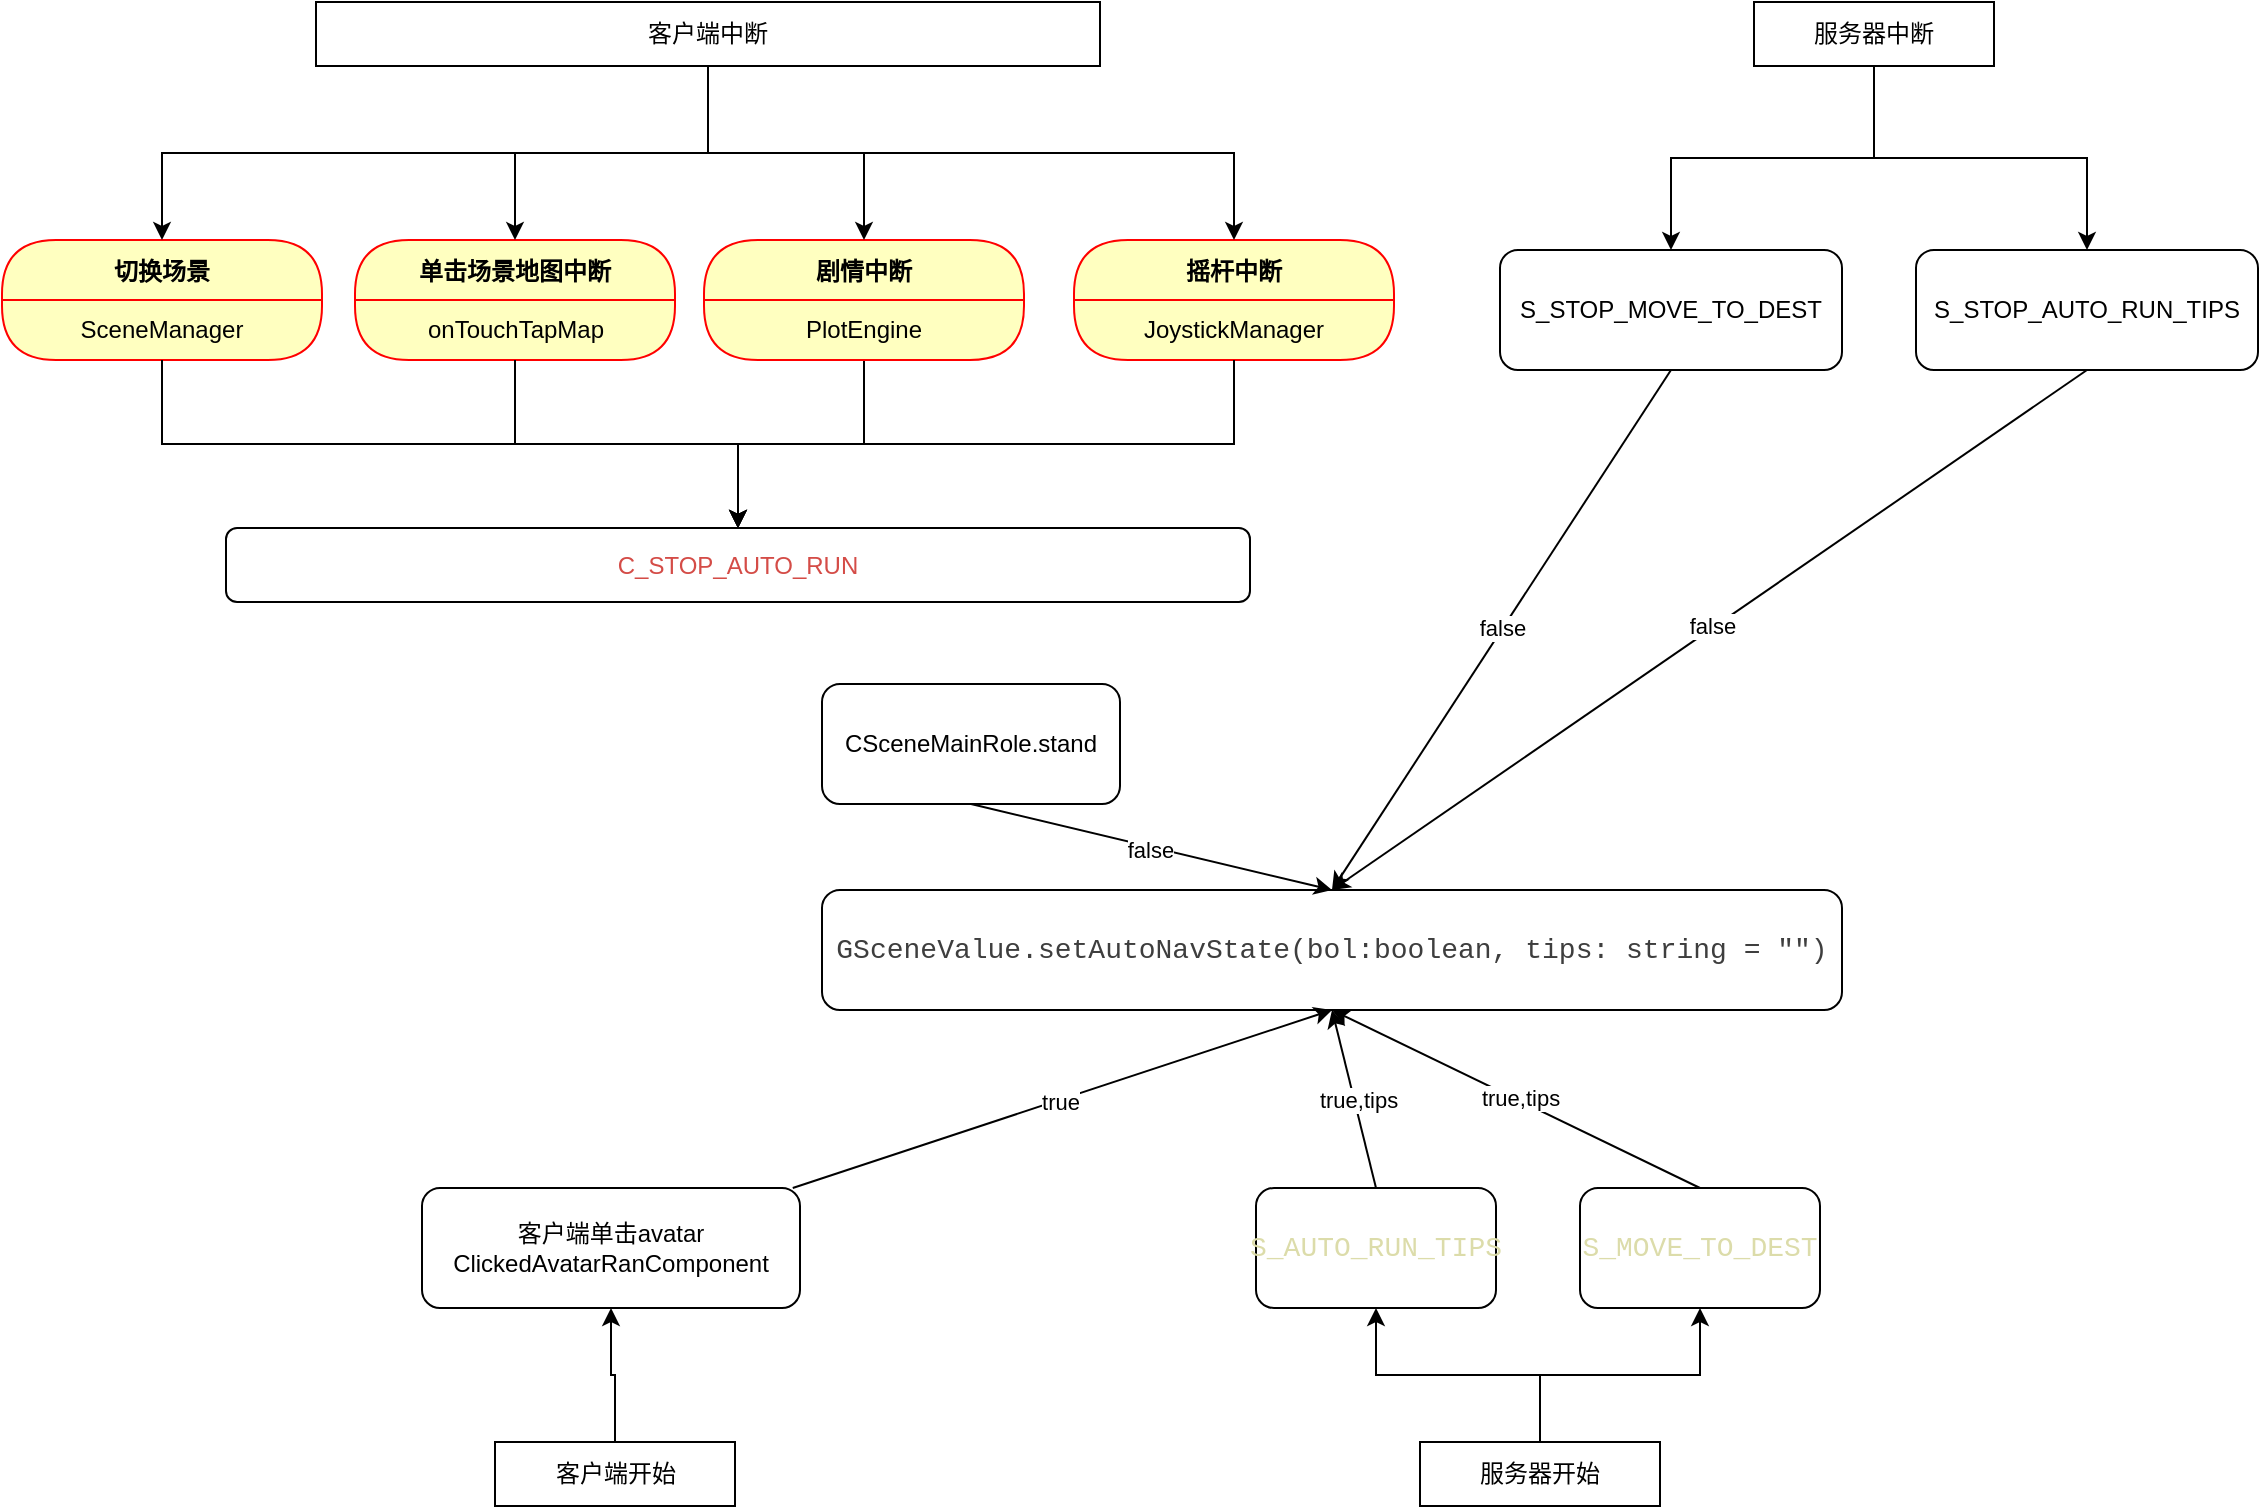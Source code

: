 <mxfile version="26.2.15">
  <diagram name="scene-自动跳字" id="J2ehZ6sOsOv02fXm8Qkl">
    <mxGraphModel dx="1426" dy="785" grid="0" gridSize="10" guides="1" tooltips="1" connect="1" arrows="1" fold="1" page="1" pageScale="1" pageWidth="1169" pageHeight="827" math="0" shadow="0">
      <root>
        <mxCell id="0" />
        <mxCell id="1" parent="0" />
        <mxCell id="8b7YJ0NyoQlzl8s_d_WU-1" value="&lt;span class=&quot;notion-enable-hover&quot; data-token-index=&quot;0&quot; style=&quot;color:rgba(212, 76, 71, 1);fill:rgba(212, 76, 71, 1);isolation:auto&quot;&gt;C_STOP_AUTO_RUN&lt;/span&gt;" style="rounded=1;whiteSpace=wrap;html=1;" vertex="1" parent="1">
          <mxGeometry x="130" y="293" width="512" height="37" as="geometry" />
        </mxCell>
        <mxCell id="8b7YJ0NyoQlzl8s_d_WU-3" value="S_STOP_MOVE_TO_DEST" style="rounded=1;whiteSpace=wrap;html=1;" vertex="1" parent="1">
          <mxGeometry x="767" y="154" width="171" height="60" as="geometry" />
        </mxCell>
        <mxCell id="8b7YJ0NyoQlzl8s_d_WU-4" value="S_STOP_AUTO_RUN_TIPS" style="rounded=1;whiteSpace=wrap;html=1;" vertex="1" parent="1">
          <mxGeometry x="975" y="154" width="171" height="60" as="geometry" />
        </mxCell>
        <mxCell id="8b7YJ0NyoQlzl8s_d_WU-5" value="&lt;div style=&quot;line-height: 19px; color: rgb(204, 204, 204);&quot;&gt;&lt;font face=&quot;Consolas, Courier New, monospace&quot; color=&quot;#3e3e3e&quot;&gt;&lt;span style=&quot;font-size: 14px; white-space: pre;&quot;&gt;GSceneValue.setAutoNavState(bol:boolean, tips: string = &quot;&quot;)&lt;/span&gt;&lt;/font&gt;&lt;/div&gt;" style="rounded=1;whiteSpace=wrap;html=1;" vertex="1" parent="1">
          <mxGeometry x="428" y="474" width="510" height="60" as="geometry" />
        </mxCell>
        <mxCell id="8b7YJ0NyoQlzl8s_d_WU-9" value="" style="endArrow=classic;html=1;rounded=0;exitX=0.5;exitY=1;exitDx=0;exitDy=0;entryX=0.5;entryY=0;entryDx=0;entryDy=0;" edge="1" parent="1" source="8b7YJ0NyoQlzl8s_d_WU-4" target="8b7YJ0NyoQlzl8s_d_WU-5">
          <mxGeometry width="50" height="50" relative="1" as="geometry">
            <mxPoint x="863" y="369" as="sourcePoint" />
            <mxPoint x="913" y="319" as="targetPoint" />
          </mxGeometry>
        </mxCell>
        <mxCell id="8b7YJ0NyoQlzl8s_d_WU-10" value="false" style="edgeLabel;html=1;align=center;verticalAlign=middle;resizable=0;points=[];" vertex="1" connectable="0" parent="8b7YJ0NyoQlzl8s_d_WU-9">
          <mxGeometry x="-0.009" y="-1" relative="1" as="geometry">
            <mxPoint as="offset" />
          </mxGeometry>
        </mxCell>
        <mxCell id="8b7YJ0NyoQlzl8s_d_WU-11" value="" style="endArrow=classic;html=1;rounded=0;exitX=0.5;exitY=1;exitDx=0;exitDy=0;entryX=0.5;entryY=0;entryDx=0;entryDy=0;" edge="1" parent="1" source="8b7YJ0NyoQlzl8s_d_WU-3" target="8b7YJ0NyoQlzl8s_d_WU-5">
          <mxGeometry width="50" height="50" relative="1" as="geometry">
            <mxPoint x="876" y="250" as="sourcePoint" />
            <mxPoint x="492" y="477" as="targetPoint" />
          </mxGeometry>
        </mxCell>
        <mxCell id="8b7YJ0NyoQlzl8s_d_WU-12" value="false" style="edgeLabel;html=1;align=center;verticalAlign=middle;resizable=0;points=[];" vertex="1" connectable="0" parent="8b7YJ0NyoQlzl8s_d_WU-11">
          <mxGeometry x="-0.009" y="-1" relative="1" as="geometry">
            <mxPoint as="offset" />
          </mxGeometry>
        </mxCell>
        <mxCell id="8b7YJ0NyoQlzl8s_d_WU-17" value="摇杆中断" style="swimlane;fontStyle=1;align=center;verticalAlign=middle;childLayout=stackLayout;horizontal=1;startSize=30;horizontalStack=0;resizeParent=0;resizeLast=1;container=0;fontColor=#000000;collapsible=0;rounded=1;arcSize=30;strokeColor=#ff0000;fillColor=#ffffc0;swimlaneFillColor=#ffffc0;dropTarget=0;" vertex="1" parent="1">
          <mxGeometry x="554" y="149" width="160" height="60" as="geometry" />
        </mxCell>
        <mxCell id="8b7YJ0NyoQlzl8s_d_WU-18" value="JoystickManager" style="text;html=1;strokeColor=none;fillColor=none;align=center;verticalAlign=middle;spacingLeft=4;spacingRight=4;whiteSpace=wrap;overflow=hidden;rotatable=0;fontColor=#000000;" vertex="1" parent="8b7YJ0NyoQlzl8s_d_WU-17">
          <mxGeometry y="30" width="160" height="30" as="geometry" />
        </mxCell>
        <mxCell id="8b7YJ0NyoQlzl8s_d_WU-26" style="edgeStyle=orthogonalEdgeStyle;rounded=0;orthogonalLoop=1;jettySize=auto;html=1;" edge="1" parent="1" source="8b7YJ0NyoQlzl8s_d_WU-25" target="8b7YJ0NyoQlzl8s_d_WU-3">
          <mxGeometry relative="1" as="geometry" />
        </mxCell>
        <mxCell id="8b7YJ0NyoQlzl8s_d_WU-27" style="edgeStyle=orthogonalEdgeStyle;rounded=0;orthogonalLoop=1;jettySize=auto;html=1;" edge="1" parent="1" source="8b7YJ0NyoQlzl8s_d_WU-25" target="8b7YJ0NyoQlzl8s_d_WU-4">
          <mxGeometry relative="1" as="geometry" />
        </mxCell>
        <mxCell id="8b7YJ0NyoQlzl8s_d_WU-25" value="服务器中断" style="rounded=0;whiteSpace=wrap;html=1;" vertex="1" parent="1">
          <mxGeometry x="894" y="30" width="120" height="32" as="geometry" />
        </mxCell>
        <mxCell id="8b7YJ0NyoQlzl8s_d_WU-29" value="CSceneMainRole.stand" style="rounded=1;whiteSpace=wrap;html=1;" vertex="1" parent="1">
          <mxGeometry x="428" y="371" width="149" height="60" as="geometry" />
        </mxCell>
        <mxCell id="8b7YJ0NyoQlzl8s_d_WU-77" style="edgeStyle=orthogonalEdgeStyle;rounded=0;orthogonalLoop=1;jettySize=auto;html=1;" edge="1" parent="1" source="8b7YJ0NyoQlzl8s_d_WU-33" target="8b7YJ0NyoQlzl8s_d_WU-1">
          <mxGeometry relative="1" as="geometry" />
        </mxCell>
        <mxCell id="8b7YJ0NyoQlzl8s_d_WU-33" value="剧情中断" style="swimlane;fontStyle=1;align=center;verticalAlign=middle;childLayout=stackLayout;horizontal=1;startSize=30;horizontalStack=0;resizeParent=0;resizeLast=1;container=0;fontColor=#000000;collapsible=0;rounded=1;arcSize=30;strokeColor=#ff0000;fillColor=#ffffc0;swimlaneFillColor=#ffffc0;dropTarget=0;" vertex="1" parent="1">
          <mxGeometry x="369" y="149" width="160" height="60" as="geometry" />
        </mxCell>
        <mxCell id="8b7YJ0NyoQlzl8s_d_WU-34" value="PlotEngine" style="text;html=1;strokeColor=none;fillColor=none;align=center;verticalAlign=middle;spacingLeft=4;spacingRight=4;whiteSpace=wrap;overflow=hidden;rotatable=0;fontColor=#000000;" vertex="1" parent="8b7YJ0NyoQlzl8s_d_WU-33">
          <mxGeometry y="30" width="160" height="30" as="geometry" />
        </mxCell>
        <mxCell id="8b7YJ0NyoQlzl8s_d_WU-38" value="单击场景地图中断" style="swimlane;fontStyle=1;align=center;verticalAlign=middle;childLayout=stackLayout;horizontal=1;startSize=30;horizontalStack=0;resizeParent=0;resizeLast=1;container=0;fontColor=#000000;collapsible=0;rounded=1;arcSize=30;strokeColor=#ff0000;fillColor=#ffffc0;swimlaneFillColor=#ffffc0;dropTarget=0;" vertex="1" parent="1">
          <mxGeometry x="194.5" y="149" width="160" height="60" as="geometry" />
        </mxCell>
        <mxCell id="8b7YJ0NyoQlzl8s_d_WU-39" value="onTouchTapMap" style="text;html=1;strokeColor=none;fillColor=none;align=center;verticalAlign=middle;spacingLeft=4;spacingRight=4;whiteSpace=wrap;overflow=hidden;rotatable=0;fontColor=#000000;" vertex="1" parent="8b7YJ0NyoQlzl8s_d_WU-38">
          <mxGeometry y="30" width="160" height="30" as="geometry" />
        </mxCell>
        <mxCell id="8b7YJ0NyoQlzl8s_d_WU-42" value="切换场景" style="swimlane;fontStyle=1;align=center;verticalAlign=middle;childLayout=stackLayout;horizontal=1;startSize=30;horizontalStack=0;resizeParent=0;resizeLast=1;container=0;fontColor=#000000;collapsible=0;rounded=1;arcSize=30;strokeColor=#ff0000;fillColor=#ffffc0;swimlaneFillColor=#ffffc0;dropTarget=0;" vertex="1" parent="1">
          <mxGeometry x="18" y="149" width="160" height="60" as="geometry" />
        </mxCell>
        <mxCell id="8b7YJ0NyoQlzl8s_d_WU-43" value="SceneManager" style="text;html=1;strokeColor=none;fillColor=none;align=center;verticalAlign=middle;spacingLeft=4;spacingRight=4;whiteSpace=wrap;overflow=hidden;rotatable=0;fontColor=#000000;" vertex="1" parent="8b7YJ0NyoQlzl8s_d_WU-42">
          <mxGeometry y="30" width="160" height="30" as="geometry" />
        </mxCell>
        <mxCell id="8b7YJ0NyoQlzl8s_d_WU-46" value="客户端单击avatar&lt;br&gt;ClickedAvatarRanComponent" style="rounded=1;whiteSpace=wrap;html=1;" vertex="1" parent="1">
          <mxGeometry x="228" y="623" width="189" height="60" as="geometry" />
        </mxCell>
        <mxCell id="8b7YJ0NyoQlzl8s_d_WU-47" value="" style="endArrow=classic;html=1;rounded=0;entryX=0.5;entryY=1;entryDx=0;entryDy=0;" edge="1" parent="1" source="8b7YJ0NyoQlzl8s_d_WU-46" target="8b7YJ0NyoQlzl8s_d_WU-5">
          <mxGeometry width="50" height="50" relative="1" as="geometry">
            <mxPoint x="831" y="473" as="sourcePoint" />
            <mxPoint x="652" y="546" as="targetPoint" />
          </mxGeometry>
        </mxCell>
        <mxCell id="8b7YJ0NyoQlzl8s_d_WU-48" value="true" style="edgeLabel;html=1;align=center;verticalAlign=middle;resizable=0;points=[];" vertex="1" connectable="0" parent="8b7YJ0NyoQlzl8s_d_WU-47">
          <mxGeometry x="-0.009" y="-1" relative="1" as="geometry">
            <mxPoint as="offset" />
          </mxGeometry>
        </mxCell>
        <mxCell id="8b7YJ0NyoQlzl8s_d_WU-51" value="&lt;div style=&quot;font-family: Consolas, &amp;quot;Courier New&amp;quot;, monospace; font-size: 14px; line-height: 19px; white-space: pre;&quot;&gt;&lt;span&gt;&lt;font style=&quot;color: light-dark(rgb(220, 220, 170), rgb(204, 229, 255));&quot;&gt;S_AUTO_RUN_TIPS&lt;/font&gt;&lt;/span&gt;&lt;/div&gt;" style="rounded=1;whiteSpace=wrap;html=1;" vertex="1" parent="1">
          <mxGeometry x="645" y="623" width="120" height="60" as="geometry" />
        </mxCell>
        <mxCell id="8b7YJ0NyoQlzl8s_d_WU-54" value="" style="endArrow=classic;html=1;rounded=0;entryX=0.5;entryY=1;entryDx=0;entryDy=0;exitX=0.5;exitY=0;exitDx=0;exitDy=0;" edge="1" parent="1" source="8b7YJ0NyoQlzl8s_d_WU-51" target="8b7YJ0NyoQlzl8s_d_WU-5">
          <mxGeometry width="50" height="50" relative="1" as="geometry">
            <mxPoint x="476" y="647" as="sourcePoint" />
            <mxPoint x="652" y="606" as="targetPoint" />
          </mxGeometry>
        </mxCell>
        <mxCell id="8b7YJ0NyoQlzl8s_d_WU-55" value="true,tips" style="edgeLabel;html=1;align=center;verticalAlign=middle;resizable=0;points=[];" vertex="1" connectable="0" parent="8b7YJ0NyoQlzl8s_d_WU-54">
          <mxGeometry x="-0.009" y="-1" relative="1" as="geometry">
            <mxPoint x="1" as="offset" />
          </mxGeometry>
        </mxCell>
        <mxCell id="8b7YJ0NyoQlzl8s_d_WU-56" value="&lt;div style=&quot;font-family: Consolas, &amp;quot;Courier New&amp;quot;, monospace; font-size: 14px; line-height: 19px; white-space: pre;&quot;&gt;&lt;span&gt;&lt;font style=&quot;color: light-dark(rgb(220, 220, 170), rgb(204, 229, 255));&quot;&gt;S_MOVE_TO_DEST&lt;/font&gt;&lt;/span&gt;&lt;/div&gt;" style="rounded=1;whiteSpace=wrap;html=1;" vertex="1" parent="1">
          <mxGeometry x="807" y="623" width="120" height="60" as="geometry" />
        </mxCell>
        <mxCell id="8b7YJ0NyoQlzl8s_d_WU-57" value="" style="endArrow=classic;html=1;rounded=0;entryX=0.5;entryY=1;entryDx=0;entryDy=0;exitX=0.5;exitY=0;exitDx=0;exitDy=0;" edge="1" parent="1" source="8b7YJ0NyoQlzl8s_d_WU-56" target="8b7YJ0NyoQlzl8s_d_WU-5">
          <mxGeometry width="50" height="50" relative="1" as="geometry">
            <mxPoint x="930" y="670" as="sourcePoint" />
            <mxPoint x="700" y="606" as="targetPoint" />
          </mxGeometry>
        </mxCell>
        <mxCell id="8b7YJ0NyoQlzl8s_d_WU-58" value="true,tips" style="edgeLabel;html=1;align=center;verticalAlign=middle;resizable=0;points=[];" vertex="1" connectable="0" parent="8b7YJ0NyoQlzl8s_d_WU-57">
          <mxGeometry x="-0.009" y="-1" relative="1" as="geometry">
            <mxPoint x="1" as="offset" />
          </mxGeometry>
        </mxCell>
        <mxCell id="8b7YJ0NyoQlzl8s_d_WU-61" style="edgeStyle=orthogonalEdgeStyle;rounded=0;orthogonalLoop=1;jettySize=auto;html=1;" edge="1" parent="1" source="8b7YJ0NyoQlzl8s_d_WU-59" target="8b7YJ0NyoQlzl8s_d_WU-56">
          <mxGeometry relative="1" as="geometry" />
        </mxCell>
        <mxCell id="8b7YJ0NyoQlzl8s_d_WU-62" style="edgeStyle=orthogonalEdgeStyle;rounded=0;orthogonalLoop=1;jettySize=auto;html=1;" edge="1" parent="1" source="8b7YJ0NyoQlzl8s_d_WU-59" target="8b7YJ0NyoQlzl8s_d_WU-51">
          <mxGeometry relative="1" as="geometry" />
        </mxCell>
        <mxCell id="8b7YJ0NyoQlzl8s_d_WU-59" value="服务器开始" style="rounded=0;whiteSpace=wrap;html=1;" vertex="1" parent="1">
          <mxGeometry x="727" y="750" width="120" height="32" as="geometry" />
        </mxCell>
        <mxCell id="8b7YJ0NyoQlzl8s_d_WU-65" style="edgeStyle=orthogonalEdgeStyle;rounded=0;orthogonalLoop=1;jettySize=auto;html=1;" edge="1" parent="1" source="8b7YJ0NyoQlzl8s_d_WU-64" target="8b7YJ0NyoQlzl8s_d_WU-46">
          <mxGeometry relative="1" as="geometry" />
        </mxCell>
        <mxCell id="8b7YJ0NyoQlzl8s_d_WU-64" value="客户端开始" style="rounded=0;whiteSpace=wrap;html=1;" vertex="1" parent="1">
          <mxGeometry x="264.5" y="750" width="120" height="32" as="geometry" />
        </mxCell>
        <mxCell id="8b7YJ0NyoQlzl8s_d_WU-66" value="" style="endArrow=classic;html=1;rounded=0;exitX=0.5;exitY=1;exitDx=0;exitDy=0;entryX=0.5;entryY=0;entryDx=0;entryDy=0;" edge="1" parent="1" source="8b7YJ0NyoQlzl8s_d_WU-29" target="8b7YJ0NyoQlzl8s_d_WU-5">
          <mxGeometry width="50" height="50" relative="1" as="geometry">
            <mxPoint x="831" y="473" as="sourcePoint" />
            <mxPoint x="665" y="526" as="targetPoint" />
          </mxGeometry>
        </mxCell>
        <mxCell id="8b7YJ0NyoQlzl8s_d_WU-67" value="false" style="edgeLabel;html=1;align=center;verticalAlign=middle;resizable=0;points=[];" vertex="1" connectable="0" parent="8b7YJ0NyoQlzl8s_d_WU-66">
          <mxGeometry x="-0.009" y="-1" relative="1" as="geometry">
            <mxPoint as="offset" />
          </mxGeometry>
        </mxCell>
        <mxCell id="8b7YJ0NyoQlzl8s_d_WU-70" style="edgeStyle=orthogonalEdgeStyle;rounded=0;orthogonalLoop=1;jettySize=auto;html=1;" edge="1" parent="1" source="8b7YJ0NyoQlzl8s_d_WU-68" target="8b7YJ0NyoQlzl8s_d_WU-42">
          <mxGeometry relative="1" as="geometry" />
        </mxCell>
        <mxCell id="8b7YJ0NyoQlzl8s_d_WU-71" style="edgeStyle=orthogonalEdgeStyle;rounded=0;orthogonalLoop=1;jettySize=auto;html=1;" edge="1" parent="1" source="8b7YJ0NyoQlzl8s_d_WU-68" target="8b7YJ0NyoQlzl8s_d_WU-38">
          <mxGeometry relative="1" as="geometry" />
        </mxCell>
        <mxCell id="8b7YJ0NyoQlzl8s_d_WU-72" style="edgeStyle=orthogonalEdgeStyle;rounded=0;orthogonalLoop=1;jettySize=auto;html=1;" edge="1" parent="1" source="8b7YJ0NyoQlzl8s_d_WU-68" target="8b7YJ0NyoQlzl8s_d_WU-33">
          <mxGeometry relative="1" as="geometry" />
        </mxCell>
        <mxCell id="8b7YJ0NyoQlzl8s_d_WU-74" style="edgeStyle=orthogonalEdgeStyle;rounded=0;orthogonalLoop=1;jettySize=auto;html=1;entryX=0.5;entryY=0;entryDx=0;entryDy=0;" edge="1" parent="1" source="8b7YJ0NyoQlzl8s_d_WU-68" target="8b7YJ0NyoQlzl8s_d_WU-17">
          <mxGeometry relative="1" as="geometry" />
        </mxCell>
        <mxCell id="8b7YJ0NyoQlzl8s_d_WU-68" value="客户端中断" style="rounded=0;whiteSpace=wrap;html=1;" vertex="1" parent="1">
          <mxGeometry x="175" y="30" width="392" height="32" as="geometry" />
        </mxCell>
        <mxCell id="8b7YJ0NyoQlzl8s_d_WU-75" style="edgeStyle=orthogonalEdgeStyle;rounded=0;orthogonalLoop=1;jettySize=auto;html=1;" edge="1" parent="1" source="8b7YJ0NyoQlzl8s_d_WU-43" target="8b7YJ0NyoQlzl8s_d_WU-1">
          <mxGeometry relative="1" as="geometry" />
        </mxCell>
        <mxCell id="8b7YJ0NyoQlzl8s_d_WU-76" style="edgeStyle=orthogonalEdgeStyle;rounded=0;orthogonalLoop=1;jettySize=auto;html=1;" edge="1" parent="1" source="8b7YJ0NyoQlzl8s_d_WU-39" target="8b7YJ0NyoQlzl8s_d_WU-1">
          <mxGeometry relative="1" as="geometry" />
        </mxCell>
        <mxCell id="8b7YJ0NyoQlzl8s_d_WU-78" style="edgeStyle=orthogonalEdgeStyle;rounded=0;orthogonalLoop=1;jettySize=auto;html=1;" edge="1" parent="1" source="8b7YJ0NyoQlzl8s_d_WU-18" target="8b7YJ0NyoQlzl8s_d_WU-1">
          <mxGeometry relative="1" as="geometry" />
        </mxCell>
      </root>
    </mxGraphModel>
  </diagram>
</mxfile>
